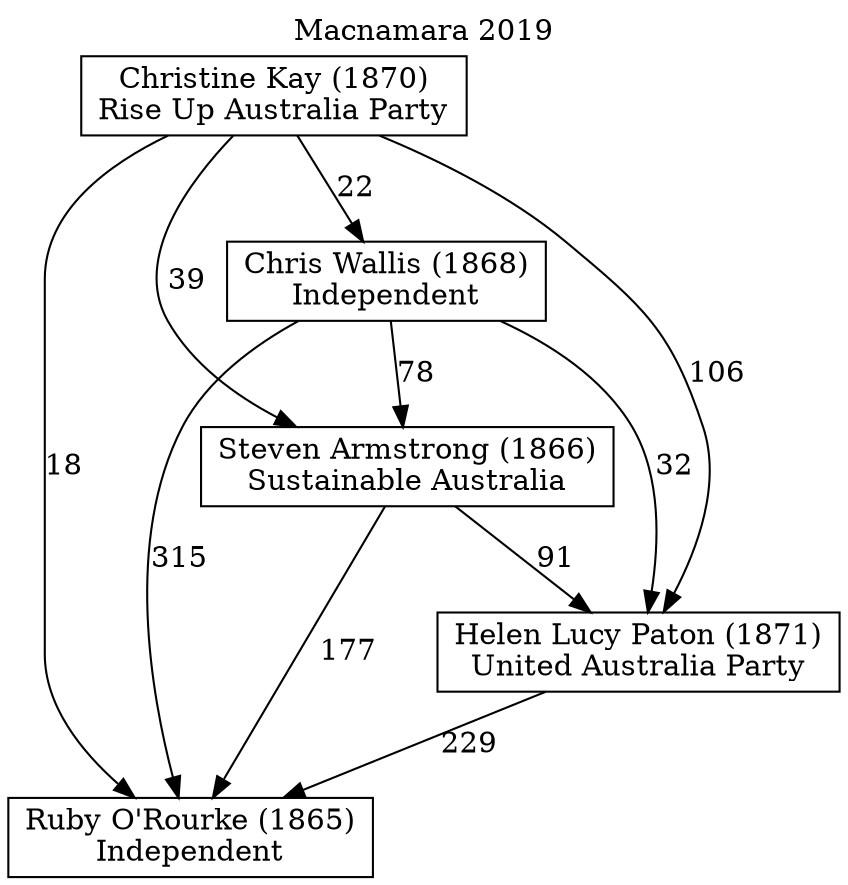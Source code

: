 // House preference flow
digraph "Ruby O'Rourke (1865)_Macnamara_2019" {
	graph [label="Macnamara 2019" labelloc=t mclimit=10]
	node [shape=box]
	"Chris Wallis (1868)" [label="Chris Wallis (1868)
Independent"]
	"Christine Kay (1870)" [label="Christine Kay (1870)
Rise Up Australia Party"]
	"Helen Lucy Paton (1871)" [label="Helen Lucy Paton (1871)
United Australia Party"]
	"Ruby O'Rourke (1865)" [label="Ruby O'Rourke (1865)
Independent"]
	"Steven Armstrong (1866)" [label="Steven Armstrong (1866)
Sustainable Australia"]
	"Chris Wallis (1868)" -> "Helen Lucy Paton (1871)" [label=32]
	"Chris Wallis (1868)" -> "Ruby O'Rourke (1865)" [label=315]
	"Chris Wallis (1868)" -> "Steven Armstrong (1866)" [label=78]
	"Christine Kay (1870)" -> "Chris Wallis (1868)" [label=22]
	"Christine Kay (1870)" -> "Helen Lucy Paton (1871)" [label=106]
	"Christine Kay (1870)" -> "Ruby O'Rourke (1865)" [label=18]
	"Christine Kay (1870)" -> "Steven Armstrong (1866)" [label=39]
	"Helen Lucy Paton (1871)" -> "Ruby O'Rourke (1865)" [label=229]
	"Steven Armstrong (1866)" -> "Helen Lucy Paton (1871)" [label=91]
	"Steven Armstrong (1866)" -> "Ruby O'Rourke (1865)" [label=177]
}
